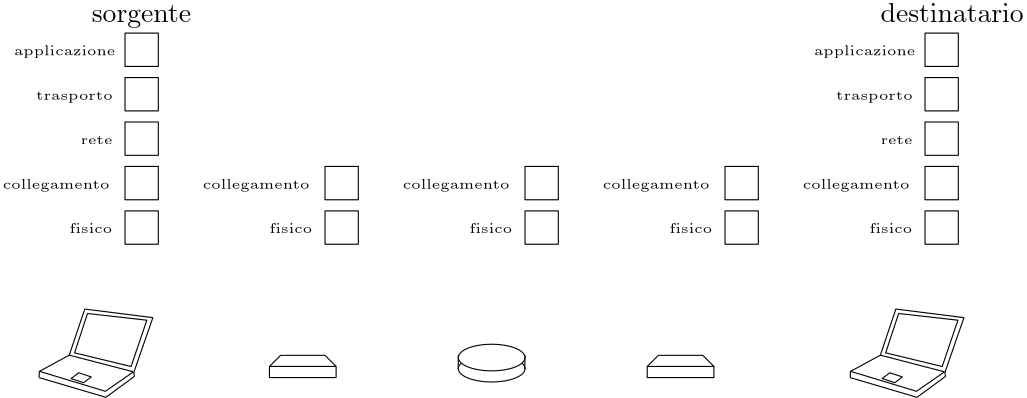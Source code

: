 <?xml version="1.0"?>
<!DOCTYPE ipe SYSTEM "ipe.dtd">
<ipe version="70218" creator="Ipe 7.2.28">
<info created="D:20240309201112" modified="D:20240309201118"/>
<ipestyle name="basic">
<symbol name="arrow/arc(spx)">
<path stroke="sym-stroke" fill="sym-stroke" pen="sym-pen">
0 0 m
-1 0.333 l
-1 -0.333 l
h
</path>
</symbol>
<symbol name="arrow/farc(spx)">
<path stroke="sym-stroke" fill="white" pen="sym-pen">
0 0 m
-1 0.333 l
-1 -0.333 l
h
</path>
</symbol>
<symbol name="arrow/ptarc(spx)">
<path stroke="sym-stroke" fill="sym-stroke" pen="sym-pen">
0 0 m
-1 0.333 l
-0.8 0 l
-1 -0.333 l
h
</path>
</symbol>
<symbol name="arrow/fptarc(spx)">
<path stroke="sym-stroke" fill="white" pen="sym-pen">
0 0 m
-1 0.333 l
-0.8 0 l
-1 -0.333 l
h
</path>
</symbol>
<symbol name="mark/circle(sx)" transformations="translations">
<path fill="sym-stroke">
0.6 0 0 0.6 0 0 e
0.4 0 0 0.4 0 0 e
</path>
</symbol>
<symbol name="mark/disk(sx)" transformations="translations">
<path fill="sym-stroke">
0.6 0 0 0.6 0 0 e
</path>
</symbol>
<symbol name="mark/fdisk(sfx)" transformations="translations">
<group>
<path fill="sym-fill">
0.5 0 0 0.5 0 0 e
</path>
<path fill="sym-stroke" fillrule="eofill">
0.6 0 0 0.6 0 0 e
0.4 0 0 0.4 0 0 e
</path>
</group>
</symbol>
<symbol name="mark/box(sx)" transformations="translations">
<path fill="sym-stroke" fillrule="eofill">
-0.6 -0.6 m
0.6 -0.6 l
0.6 0.6 l
-0.6 0.6 l
h
-0.4 -0.4 m
0.4 -0.4 l
0.4 0.4 l
-0.4 0.4 l
h
</path>
</symbol>
<symbol name="mark/square(sx)" transformations="translations">
<path fill="sym-stroke">
-0.6 -0.6 m
0.6 -0.6 l
0.6 0.6 l
-0.6 0.6 l
h
</path>
</symbol>
<symbol name="mark/fsquare(sfx)" transformations="translations">
<group>
<path fill="sym-fill">
-0.5 -0.5 m
0.5 -0.5 l
0.5 0.5 l
-0.5 0.5 l
h
</path>
<path fill="sym-stroke" fillrule="eofill">
-0.6 -0.6 m
0.6 -0.6 l
0.6 0.6 l
-0.6 0.6 l
h
-0.4 -0.4 m
0.4 -0.4 l
0.4 0.4 l
-0.4 0.4 l
h
</path>
</group>
</symbol>
<symbol name="mark/cross(sx)" transformations="translations">
<group>
<path fill="sym-stroke">
-0.43 -0.57 m
0.57 0.43 l
0.43 0.57 l
-0.57 -0.43 l
h
</path>
<path fill="sym-stroke">
-0.43 0.57 m
0.57 -0.43 l
0.43 -0.57 l
-0.57 0.43 l
h
</path>
</group>
</symbol>
<symbol name="arrow/fnormal(spx)">
<path stroke="sym-stroke" fill="white" pen="sym-pen">
0 0 m
-1 0.333 l
-1 -0.333 l
h
</path>
</symbol>
<symbol name="arrow/pointed(spx)">
<path stroke="sym-stroke" fill="sym-stroke" pen="sym-pen">
0 0 m
-1 0.333 l
-0.8 0 l
-1 -0.333 l
h
</path>
</symbol>
<symbol name="arrow/fpointed(spx)">
<path stroke="sym-stroke" fill="white" pen="sym-pen">
0 0 m
-1 0.333 l
-0.8 0 l
-1 -0.333 l
h
</path>
</symbol>
<symbol name="arrow/linear(spx)">
<path stroke="sym-stroke" pen="sym-pen">
-1 0.333 m
0 0 l
-1 -0.333 l
</path>
</symbol>
<symbol name="arrow/fdouble(spx)">
<path stroke="sym-stroke" fill="white" pen="sym-pen">
0 0 m
-1 0.333 l
-1 -0.333 l
h
-1 0 m
-2 0.333 l
-2 -0.333 l
h
</path>
</symbol>
<symbol name="arrow/double(spx)">
<path stroke="sym-stroke" fill="sym-stroke" pen="sym-pen">
0 0 m
-1 0.333 l
-1 -0.333 l
h
-1 0 m
-2 0.333 l
-2 -0.333 l
h
</path>
</symbol>
<symbol name="arrow/mid-normal(spx)">
<path stroke="sym-stroke" fill="sym-stroke" pen="sym-pen">
0.5 0 m
-0.5 0.333 l
-0.5 -0.333 l
h
</path>
</symbol>
<symbol name="arrow/mid-fnormal(spx)">
<path stroke="sym-stroke" fill="white" pen="sym-pen">
0.5 0 m
-0.5 0.333 l
-0.5 -0.333 l
h
</path>
</symbol>
<symbol name="arrow/mid-pointed(spx)">
<path stroke="sym-stroke" fill="sym-stroke" pen="sym-pen">
0.5 0 m
-0.5 0.333 l
-0.3 0 l
-0.5 -0.333 l
h
</path>
</symbol>
<symbol name="arrow/mid-fpointed(spx)">
<path stroke="sym-stroke" fill="white" pen="sym-pen">
0.5 0 m
-0.5 0.333 l
-0.3 0 l
-0.5 -0.333 l
h
</path>
</symbol>
<symbol name="arrow/mid-double(spx)">
<path stroke="sym-stroke" fill="sym-stroke" pen="sym-pen">
1 0 m
0 0.333 l
0 -0.333 l
h
0 0 m
-1 0.333 l
-1 -0.333 l
h
</path>
</symbol>
<symbol name="arrow/mid-fdouble(spx)">
<path stroke="sym-stroke" fill="white" pen="sym-pen">
1 0 m
0 0.333 l
0 -0.333 l
h
0 0 m
-1 0.333 l
-1 -0.333 l
h
</path>
</symbol>
<anglesize name="22.5 deg" value="22.5"/>
<anglesize name="30 deg" value="30"/>
<anglesize name="45 deg" value="45"/>
<anglesize name="60 deg" value="60"/>
<anglesize name="90 deg" value="90"/>
<arrowsize name="large" value="10"/>
<arrowsize name="small" value="5"/>
<arrowsize name="tiny" value="3"/>
<color name="blue" value="0 0 1"/>
<color name="brown" value="0.647 0.165 0.165"/>
<color name="darkblue" value="0 0 0.545"/>
<color name="darkcyan" value="0 0.545 0.545"/>
<color name="darkgray" value="0.663"/>
<color name="darkgreen" value="0 0.392 0"/>
<color name="darkmagenta" value="0.545 0 0.545"/>
<color name="darkorange" value="1 0.549 0"/>
<color name="darkred" value="0.545 0 0"/>
<color name="gold" value="1 0.843 0"/>
<color name="gray" value="0.745"/>
<color name="green" value="0 1 0"/>
<color name="lightblue" value="0.678 0.847 0.902"/>
<color name="lightcyan" value="0.878 1 1"/>
<color name="lightgray" value="0.827"/>
<color name="lightgreen" value="0.565 0.933 0.565"/>
<color name="lightyellow" value="1 1 0.878"/>
<color name="navy" value="0 0 0.502"/>
<color name="orange" value="1 0.647 0"/>
<color name="pink" value="1 0.753 0.796"/>
<color name="purple" value="0.627 0.125 0.941"/>
<color name="red" value="1 0 0"/>
<color name="seagreen" value="0.18 0.545 0.341"/>
<color name="turquoise" value="0.251 0.878 0.816"/>
<color name="violet" value="0.933 0.51 0.933"/>
<color name="yellow" value="1 1 0"/>
<dashstyle name="dash dot dotted" value="[4 2 1 2 1 2] 0"/>
<dashstyle name="dash dotted" value="[4 2 1 2] 0"/>
<dashstyle name="dashed" value="[4] 0"/>
<dashstyle name="dotted" value="[1 3] 0"/>
<gridsize name="10 pts (~3.5 mm)" value="10"/>
<gridsize name="14 pts (~5 mm)" value="14"/>
<gridsize name="16 pts (~6 mm)" value="16"/>
<gridsize name="20 pts (~7 mm)" value="20"/>
<gridsize name="28 pts (~10 mm)" value="28"/>
<gridsize name="32 pts (~12 mm)" value="32"/>
<gridsize name="4 pts" value="4"/>
<gridsize name="56 pts (~20 mm)" value="56"/>
<gridsize name="8 pts (~3 mm)" value="8"/>
<opacity name="10%" value="0.1"/>
<opacity name="30%" value="0.3"/>
<opacity name="50%" value="0.5"/>
<opacity name="75%" value="0.75"/>
<pen name="fat" value="1.2"/>
<pen name="heavier" value="0.8"/>
<pen name="ultrafat" value="2"/>
<symbolsize name="large" value="5"/>
<symbolsize name="small" value="2"/>
<symbolsize name="tiny" value="1.1"/>
<textsize name="Huge" value="\Huge"/>
<textsize name="LARGE" value="\LARGE"/>
<textsize name="Large" value="\Large"/>
<textsize name="footnote" value="\footnotesize"/>
<textsize name="huge" value="\huge"/>
<textsize name="large" value="\large"/>
<textsize name="script" value="\scriptsize"/>
<textsize name="small" value="\small"/>
<textsize name="tiny" value="\tiny"/>
<textstyle name="center" begin="\begin{center}" end="\end{center}"/>
<textstyle name="item" begin="\begin{itemize}\item{}" end="\end{itemize}"/>
<textstyle name="itemize" begin="\begin{itemize}" end="\end{itemize}"/>
<tiling name="falling" angle="-60" step="4" width="1"/>
<tiling name="rising" angle="30" step="4" width="1"/>
</ipestyle>
<page>
<layer name="alpha"/>
<view layers="alpha" active="alpha"/>
<path layer="alpha" matrix="0.626381 0 0 0.626381 7.8386 190.161" stroke="black" fill="white">
161.636 724.492 m
199.972 713.178 l
216.345 725.158 l
216.079 727.554 l
226.994 758.968 l
187.859 763.893 l
178.941 737.404 l
161.77 728.086 l
161.636 724.625 l
</path>
<path matrix="0.626381 0 0 0.626381 7.8386 190.161" stroke="black">
161.903 728.086 m
199.706 716.639 l
215.812 727.82 l
</path>
<path matrix="0.626381 0 0 0.626381 7.8386 190.161" stroke="black">
215.812 727.82 m
178.941 737.404 l
</path>
<path matrix="0.626381 0 0 0.626381 7.8386 190.161" stroke="black" fill="white">
189.456 761.364 m
182.002 738.735 l
214.481 730.881 l
223.533 757.503 l
189.323 761.364 l
</path>
<path matrix="0.626381 0 0 0.626381 7.8386 190.161" stroke="black">
180.006 723.96 m
187.194 721.564 l
191.586 724.891 l
184.398 727.287 l
h
</path>
<path matrix="1 0 0 0.4 120 349.6" stroke="black" fill="1">
12 0 0 12 152 744 e
</path>
<path matrix="1 0 0 0.4 120 353.6" stroke="black" fill="1">
12 0 0 12 152 744 e
</path>
<path matrix="1 0 0 1 120 -100" stroke="black" fill="white">
140 752 m
139.936 746.988 l
</path>
<path matrix="1 0 0 1 144 -100" stroke="black" fill="white">
140 752 m
139.936 746.988 l
</path>
<path matrix="1 0 0 1 52 -84" stroke="0" fill="white">
140 732 m
140 728 l
164 728 l
164 732 l
</path>
<path matrix="1 0 0 1 52 -84" stroke="0" fill="white">
144 736 m
140 732 l
164 732 l
160 736 l
144 736 l
</path>
<path matrix="1 0 0 1 188 -84" stroke="0" fill="white">
140 732 m
140 728 l
164 728 l
164 732 l
</path>
<path matrix="1 0 0 1 188 -84" stroke="0" fill="white">
144 736 m
140 732 l
164 732 l
160 736 l
144 736 l
</path>
<path matrix="0.626381 0 0 0.626381 299.839 190.161" stroke="black" fill="white">
161.636 724.492 m
199.972 713.178 l
216.345 725.158 l
216.079 727.554 l
226.994 758.968 l
187.859 763.893 l
178.941 737.404 l
161.77 728.086 l
161.636 724.625 l
</path>
<path matrix="0.626381 0 0 0.626381 299.839 190.161" stroke="black">
161.903 728.086 m
199.706 716.639 l
215.812 727.82 l
</path>
<path matrix="0.626381 0 0 0.626381 299.839 190.161" stroke="black">
215.812 727.82 m
178.941 737.404 l
</path>
<path matrix="0.626381 0 0 0.626381 299.839 190.161" stroke="black" fill="white">
189.456 761.364 m
182.002 738.735 l
214.481 730.881 l
223.533 757.503 l
189.323 761.364 l
</path>
<path matrix="0.626381 0 0 0.626381 299.839 190.161" stroke="black">
180.006 723.96 m
187.194 721.564 l
191.586 724.891 l
184.398 727.287 l
h
</path>
<text matrix="1 0 0 1 -12 -4" transformations="translations" pos="140 776" stroke="0" type="label" width="39.103" height="6.135" depth="1.93" valign="baseline">sorgente </text>
<path stroke="0" opacity="75%" stroke-opacity="opaque">
140 768 m
140 756 l
152 756 l
152 768 l
h
</path>
<path matrix="1 0 0 1 0 -16" stroke="0" opacity="75%" stroke-opacity="opaque">
140 768 m
140 756 l
152 756 l
152 768 l
h
</path>
<path matrix="1 0 0 1 0 -32" stroke="0" opacity="75%" stroke-opacity="opaque">
140 768 m
140 756 l
152 756 l
152 768 l
h
</path>
<path matrix="1 0 0 1 0 -48" stroke="0" opacity="75%" stroke-opacity="opaque">
140 768 m
140 756 l
152 756 l
152 768 l
h
</path>
<path matrix="1 0 0 1 0 -64" stroke="0" opacity="75%" stroke-opacity="opaque">
140 768 m
140 756 l
152 756 l
152 768 l
h
</path>
<text matrix="1 0 0 1 -40 -16" transformations="translations" pos="140 776" stroke="0" type="label" width="36.53" height="3.468" depth="0.96" valign="baseline" size="tiny">applicazione</text>
<text matrix="1 0 0 1 -32 -32" transformations="translations" pos="140 776" stroke="0" type="label" width="27.605" height="3.072" depth="0.96" valign="baseline" size="tiny">trasporto</text>
<text matrix="1 0 0 1 -16 -48" transformations="translations" pos="140 776" stroke="0" type="label" width="11.485" height="3.064" depth="0" valign="baseline" size="tiny">rete</text>
<text matrix="1 0 0 1 -44 -64" transformations="translations" pos="140 776" stroke="0" type="label" width="38.433" height="3.468" depth="0.96" valign="baseline" size="tiny">collegamento</text>
<text matrix="1 0 0 1 -20 -80" transformations="translations" pos="140 776" stroke="0" type="label" width="15.359" height="3.459" depth="0" valign="baseline" size="tiny">fisico</text>
<path matrix="1 0 0 1 72 -48" stroke="0" opacity="75%" stroke-opacity="opaque">
140 768 m
140 756 l
152 756 l
152 768 l
h
</path>
<path matrix="1 0 0 1 72 -64" stroke="0" opacity="75%" stroke-opacity="opaque">
140 768 m
140 756 l
152 756 l
152 768 l
h
</path>
<text matrix="1 0 0 1 28 -64" transformations="translations" pos="140 776" stroke="0" type="label" width="38.433" height="3.468" depth="0.96" valign="baseline" size="tiny">collegamento</text>
<text matrix="1 0 0 1 52 -80" transformations="translations" pos="140 776" stroke="0" type="label" width="15.359" height="3.459" depth="0" valign="baseline" size="tiny">fisico</text>
<path matrix="1 0 0 1 144 -48" stroke="0" opacity="75%" stroke-opacity="opaque">
140 768 m
140 756 l
152 756 l
152 768 l
h
</path>
<path matrix="1 0 0 1 144 -64" stroke="0" opacity="75%" stroke-opacity="opaque">
140 768 m
140 756 l
152 756 l
152 768 l
h
</path>
<text matrix="1 0 0 1 100 -64" transformations="translations" pos="140 776" stroke="0" type="label" width="38.433" height="3.468" depth="0.96" valign="baseline" size="tiny">collegamento</text>
<text matrix="1 0 0 1 124 -80" transformations="translations" pos="140 776" stroke="0" type="label" width="15.359" height="3.459" depth="0" valign="baseline" size="tiny">fisico</text>
<path matrix="1 0 0 1 216 -48" stroke="0" opacity="75%" stroke-opacity="opaque">
140 768 m
140 756 l
152 756 l
152 768 l
h
</path>
<path matrix="1 0 0 1 216 -64" stroke="0" opacity="75%" stroke-opacity="opaque">
140 768 m
140 756 l
152 756 l
152 768 l
h
</path>
<text matrix="1 0 0 1 172 -64" transformations="translations" pos="140 776" stroke="0" type="label" width="38.433" height="3.468" depth="0.96" valign="baseline" size="tiny">collegamento</text>
<text matrix="1 0 0 1 196 -80" transformations="translations" pos="140 776" stroke="0" type="label" width="15.359" height="3.459" depth="0" valign="baseline" size="tiny">fisico</text>
<path matrix="1 0 0 1 288 0" stroke="0" opacity="75%" stroke-opacity="opaque">
140 768 m
140 756 l
152 756 l
152 768 l
h
</path>
<path matrix="1 0 0 1 288 -16" stroke="0" opacity="75%" stroke-opacity="opaque">
140 768 m
140 756 l
152 756 l
152 768 l
h
</path>
<path matrix="1 0 0 1 288 -32" stroke="0" opacity="75%" stroke-opacity="opaque">
140 768 m
140 756 l
152 756 l
152 768 l
h
</path>
<path matrix="1 0 0 1 288 -48" stroke="0" opacity="75%" stroke-opacity="opaque">
140 768 m
140 756 l
152 756 l
152 768 l
h
</path>
<path matrix="1 0 0 1 288 -64" stroke="0" opacity="75%" stroke-opacity="opaque">
140 768 m
140 756 l
152 756 l
152 768 l
h
</path>
<text matrix="1 0 0 1 248 -16" transformations="translations" pos="140 776" stroke="0" type="label" width="36.53" height="3.468" depth="0.96" valign="baseline" size="tiny">applicazione</text>
<text matrix="1 0 0 1 256 -32" transformations="translations" pos="140 776" stroke="0" type="label" width="27.605" height="3.072" depth="0.96" valign="baseline" size="tiny">trasporto</text>
<text matrix="1 0 0 1 272 -48" transformations="translations" pos="140 776" stroke="0" type="label" width="11.485" height="3.064" depth="0" valign="baseline" size="tiny">rete</text>
<text matrix="1 0 0 1 244 -64" transformations="translations" pos="140 776" stroke="0" type="label" width="38.433" height="3.468" depth="0.96" valign="baseline" size="tiny">collegamento</text>
<text matrix="1 0 0 1 268 -80" transformations="translations" pos="140 776" stroke="0" type="label" width="15.359" height="3.459" depth="0" valign="baseline" size="tiny">fisico</text>
<text matrix="1 0 0 1 272 -4" transformations="translations" pos="140 776" stroke="0" type="label" width="51.557" height="6.918" depth="0" valign="baseline">destinatario</text>
</page>
</ipe>
